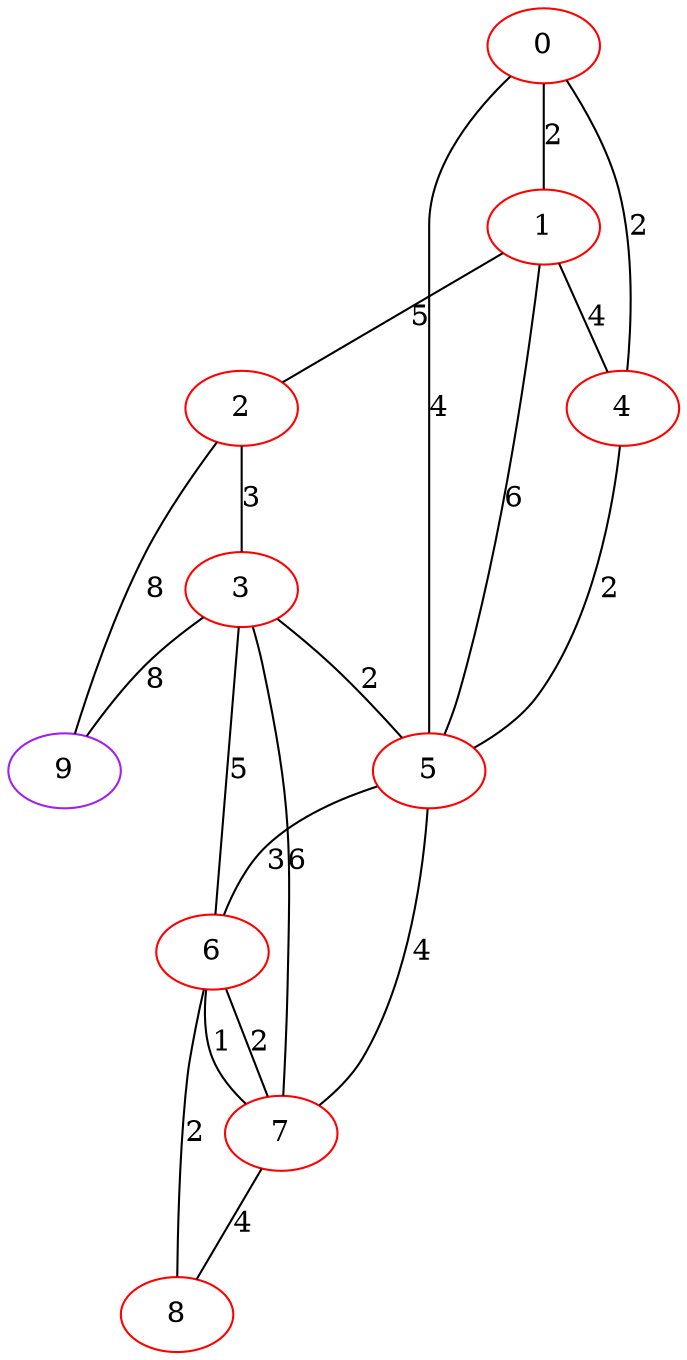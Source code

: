graph "" {
0 [color=red, weight=1];
1 [color=red, weight=1];
2 [color=red, weight=1];
3 [color=red, weight=1];
4 [color=red, weight=1];
5 [color=red, weight=1];
6 [color=red, weight=1];
7 [color=red, weight=1];
8 [color=red, weight=1];
9 [color=purple, weight=4];
0 -- 1  [key=0, label=2];
0 -- 4  [key=0, label=2];
0 -- 5  [key=0, label=4];
1 -- 2  [key=0, label=5];
1 -- 4  [key=0, label=4];
1 -- 5  [key=0, label=6];
2 -- 3  [key=0, label=3];
2 -- 9  [key=0, label=8];
3 -- 9  [key=0, label=8];
3 -- 5  [key=0, label=2];
3 -- 6  [key=0, label=5];
3 -- 7  [key=0, label=6];
4 -- 5  [key=0, label=2];
5 -- 6  [key=0, label=3];
5 -- 7  [key=0, label=4];
6 -- 8  [key=0, label=2];
6 -- 7  [key=0, label=2];
6 -- 7  [key=1, label=1];
7 -- 8  [key=0, label=4];
}
